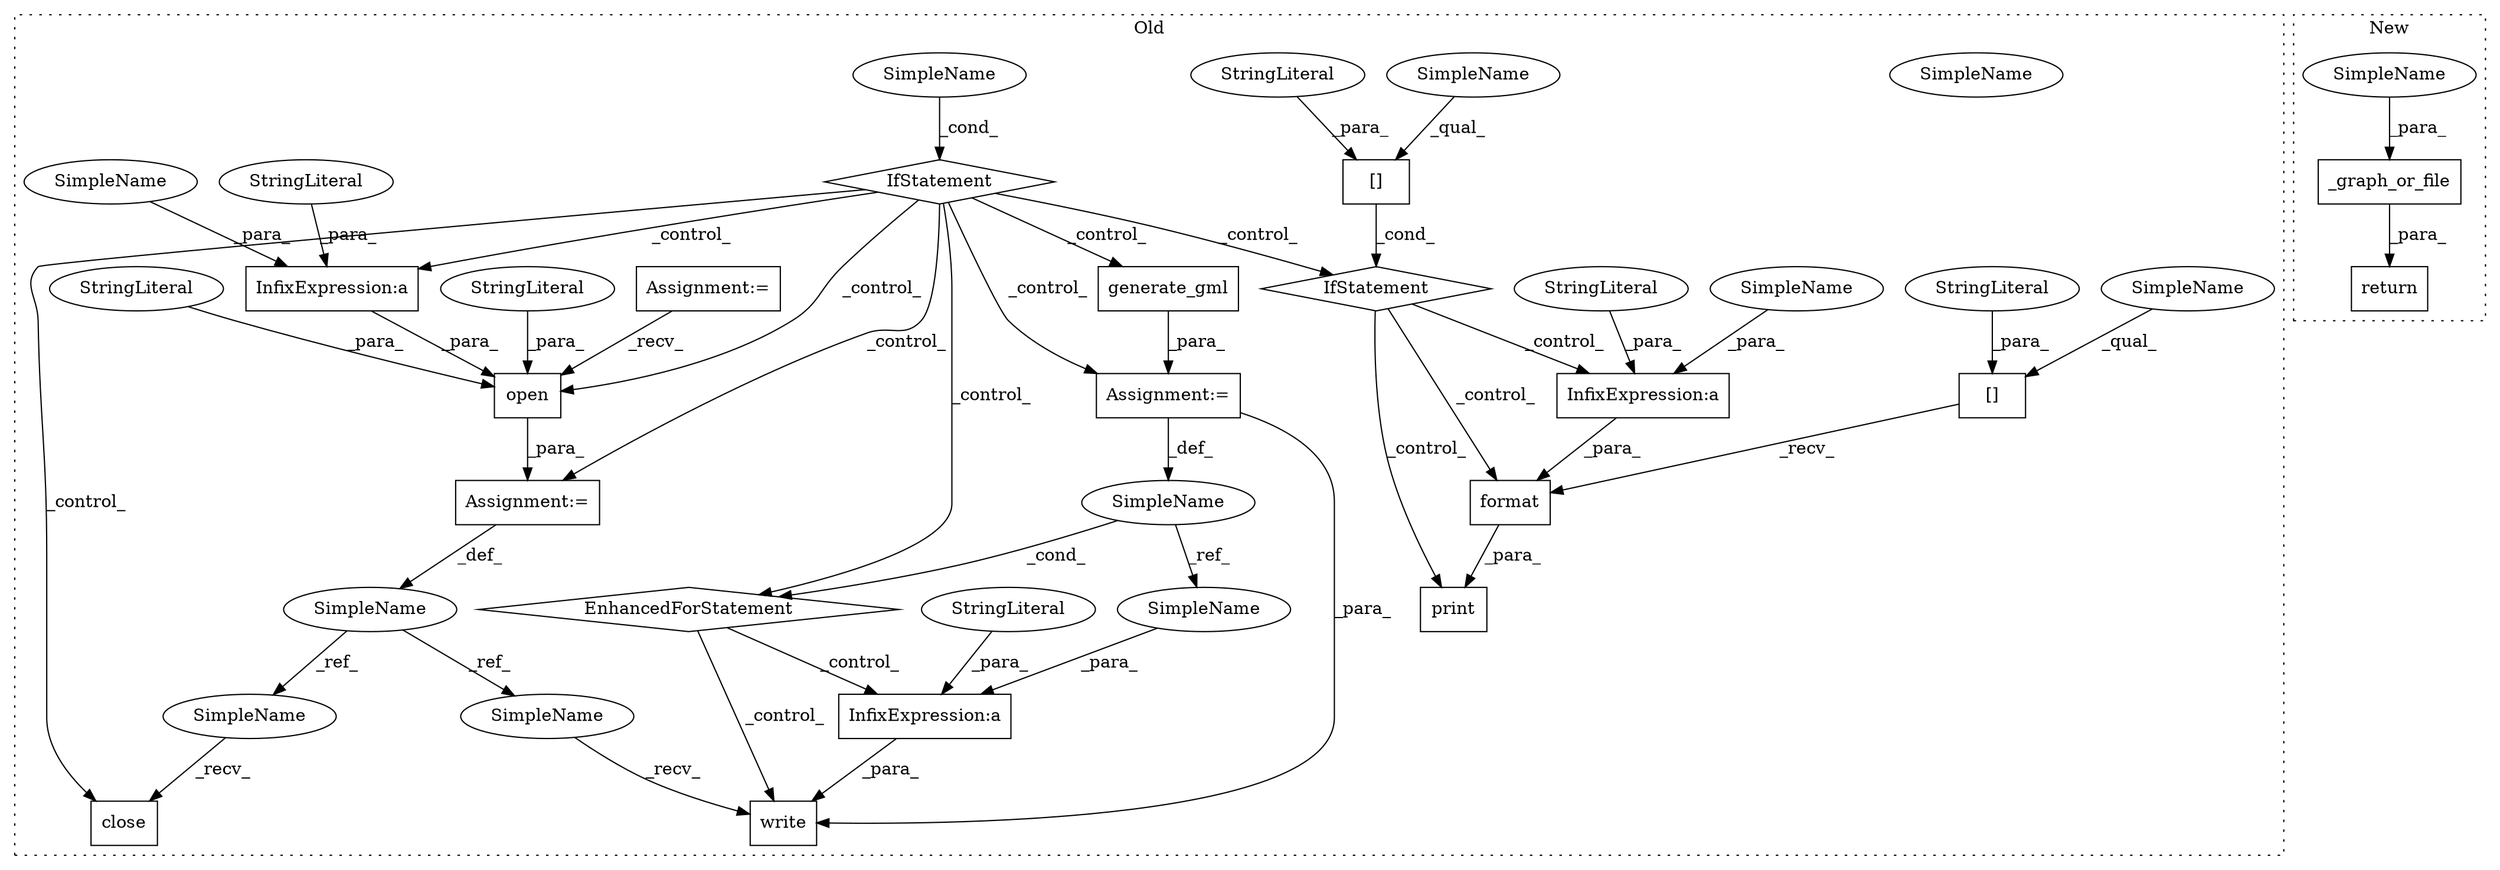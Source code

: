 digraph G {
subgraph cluster0 {
1 [label="IfStatement" a="25" s="9420,9432" l="4,2" shape="diamond"];
3 [label="EnhancedForStatement" a="70" s="9494,9584" l="57,2" shape="diamond"];
4 [label="InfixExpression:a" a="27" s="9732" l="3" shape="box"];
5 [label="InfixExpression:a" a="27" s="9464" l="3" shape="box"];
6 [label="InfixExpression:a" a="27" s="9608" l="3" shape="box"];
7 [label="[]" a="2" s="9653,9671" l="9,1" shape="box"];
8 [label="print" a="32" s="9684,9742" l="6,1" shape="box"];
9 [label="[]" a="2" s="9690,9715" l="9,1" shape="box"];
10 [label="format" a="32" s="9717,9741" l="7,1" shape="box"];
11 [label="IfStatement" a="25" s="9649,9672" l="4,2" shape="diamond"];
12 [label="SimpleName" a="42" s="9555" l="4" shape="ellipse"];
13 [label="SimpleName" a="42" s="9424" l="8" shape="ellipse"];
14 [label="Assignment:=" a="7" s="9494,9584" l="57,2" shape="box"];
15 [label="StringLiteral" a="45" s="9699" l="16" shape="ellipse"];
16 [label="Assignment:=" a="7" s="9443" l="1" shape="box"];
17 [label="Assignment:=" a="7" s="4883" l="6" shape="box"];
18 [label="StringLiteral" a="45" s="9662" l="9" shape="ellipse"];
19 [label="StringLiteral" a="45" s="9467" l="6" shape="ellipse"];
20 [label="StringLiteral" a="45" s="9735" l="6" shape="ellipse"];
21 [label="write" a="32" s="9598,9615" l="6,1" shape="box"];
22 [label="SimpleName" a="42" s="9442" l="1" shape="ellipse"];
23 [label="close" a="32" s="9634" l="7" shape="box"];
24 [label="StringLiteral" a="45" s="9611" l="4" shape="ellipse"];
25 [label="open" a="32" s="9451,9485" l="5,1" shape="box"];
26 [label="StringLiteral" a="45" s="9478" l="7" shape="ellipse"];
27 [label="StringLiteral" a="45" s="9474" l="3" shape="ellipse"];
29 [label="generate_gml" a="32" s="9565,9583" l="13,1" shape="box"];
30 [label="SimpleName" a="42" s="9604" l="4" shape="ellipse"];
31 [label="SimpleName" a="42" s="9596" l="1" shape="ellipse"];
32 [label="SimpleName" a="42" s="9632" l="1" shape="ellipse"];
33 [label="SimpleName" a="42" s="9424" l="8" shape="ellipse"];
34 [label="SimpleName" a="42" s="9456" l="8" shape="ellipse"];
35 [label="SimpleName" a="42" s="9724" l="8" shape="ellipse"];
36 [label="SimpleName" a="42" s="9653" l="8" shape="ellipse"];
37 [label="SimpleName" a="42" s="9690" l="8" shape="ellipse"];
label = "Old";
style="dotted";
}
subgraph cluster1 {
2 [label="_graph_or_file" a="32" s="8925,8954" l="15,1" shape="box"];
28 [label="return" a="41" s="8918" l="7" shape="box"];
38 [label="SimpleName" a="42" s="8946" l="8" shape="ellipse"];
label = "New";
style="dotted";
}
1 -> 3 [label="_control_"];
1 -> 5 [label="_control_"];
1 -> 29 [label="_control_"];
1 -> 14 [label="_control_"];
1 -> 23 [label="_control_"];
1 -> 25 [label="_control_"];
1 -> 16 [label="_control_"];
1 -> 11 [label="_control_"];
2 -> 28 [label="_para_"];
3 -> 21 [label="_control_"];
3 -> 6 [label="_control_"];
4 -> 10 [label="_para_"];
5 -> 25 [label="_para_"];
6 -> 21 [label="_para_"];
7 -> 11 [label="_cond_"];
9 -> 10 [label="_recv_"];
10 -> 8 [label="_para_"];
11 -> 4 [label="_control_"];
11 -> 8 [label="_control_"];
11 -> 10 [label="_control_"];
12 -> 3 [label="_cond_"];
12 -> 30 [label="_ref_"];
14 -> 12 [label="_def_"];
14 -> 21 [label="_para_"];
15 -> 9 [label="_para_"];
16 -> 22 [label="_def_"];
17 -> 25 [label="_recv_"];
18 -> 7 [label="_para_"];
19 -> 5 [label="_para_"];
20 -> 4 [label="_para_"];
22 -> 31 [label="_ref_"];
22 -> 32 [label="_ref_"];
24 -> 6 [label="_para_"];
25 -> 16 [label="_para_"];
26 -> 25 [label="_para_"];
27 -> 25 [label="_para_"];
29 -> 14 [label="_para_"];
30 -> 6 [label="_para_"];
31 -> 21 [label="_recv_"];
32 -> 23 [label="_recv_"];
33 -> 1 [label="_cond_"];
34 -> 5 [label="_para_"];
35 -> 4 [label="_para_"];
36 -> 7 [label="_qual_"];
37 -> 9 [label="_qual_"];
38 -> 2 [label="_para_"];
}